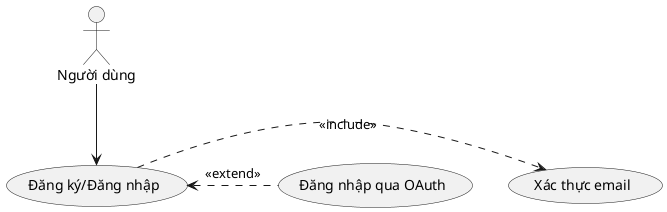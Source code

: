 @startuml
actor "Người dùng" as User
usecase "Đăng ký/Đăng nhập" as UC_Login
usecase "Xác thực email" as UC_EmailVerification
usecase "Đăng nhập qua OAuth" as UC_OAuthLogin

User --> UC_Login
UC_Login .> UC_EmailVerification : <<include>>
UC_Login <. UC_OAuthLogin : <<extend>>

@enduml
